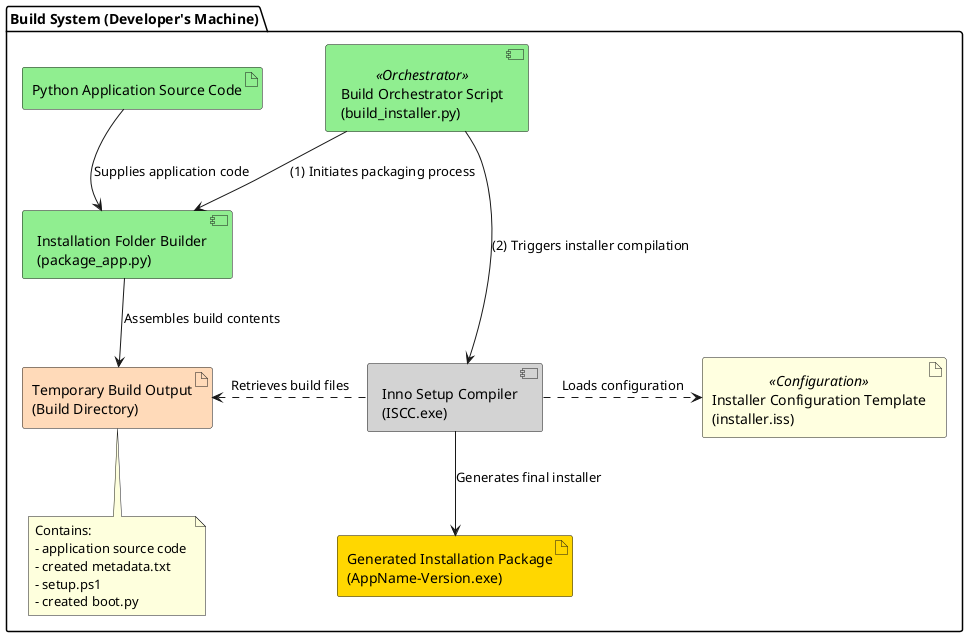@startuml
skinparam componentStyle uml2
skinparam backgroundColor #FFFFFF
skinparam ranksep 60

package "Build System (Developer's Machine)" {
    artifact "Python Application Source Code" as Src #90EE90
    component "Build Orchestrator Script\n(build_installer.py)" as BO <<Orchestrator>> #90EE90
    component "Installation Folder Builder\n(package_app.py)" as AP #90EE90
    component "Inno Setup Compiler\n(ISCC.exe)" as ISC #D3D3D3
    artifact "Installer Configuration Template\n(installer.iss)" as ISS_Template <<Configuration>> #FFFFE0
    artifact "Temporary Build Output\n(Build Directory)" as BuildDir #FFDAB9
    note bottom of BuildDir : Contains: \n- application source code \n- created metadata.txt\n- setup.ps1\n- created boot.py
    artifact "Generated Installation Package\n(AppName-Version.exe)" as InstallerOutput #FFD700
}

Src -down-> AP : Supplies application code
BO --> AP : (1) Initiates packaging process
BO -down-> ISC : (2) Triggers installer compilation
ISC .right.> ISS_Template : Loads configuration
AP -down-> BuildDir : Assembles build contents
ISC .left.> BuildDir : Retrieves build files
ISC -down-> InstallerOutput : Generates final installer

@enduml
